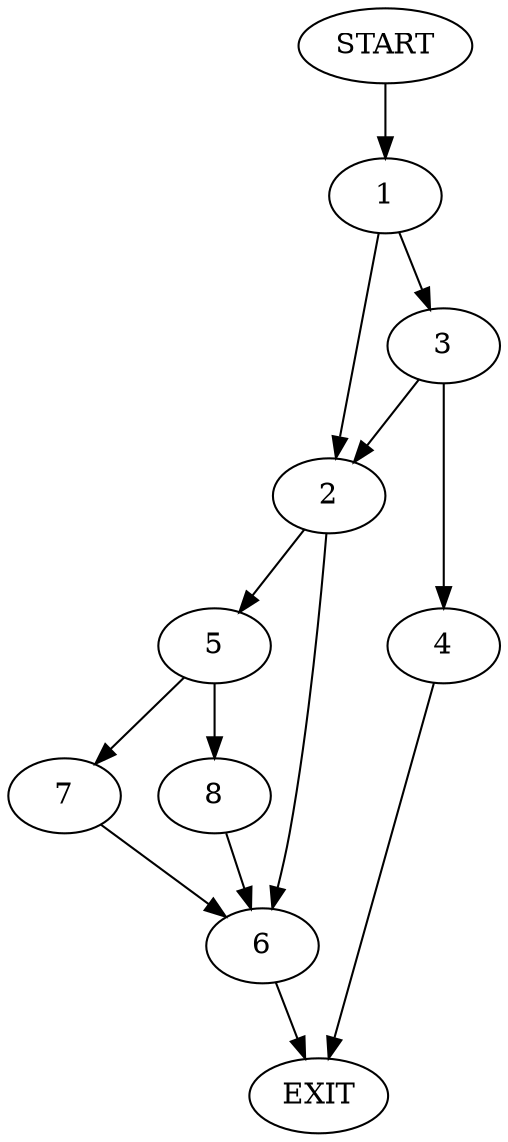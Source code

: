 digraph {
0 [label="START"]
9 [label="EXIT"]
0 -> 1
1 -> 2
1 -> 3
3 -> 2
3 -> 4
2 -> 5
2 -> 6
4 -> 9
6 -> 9
5 -> 7
5 -> 8
8 -> 6
7 -> 6
}
